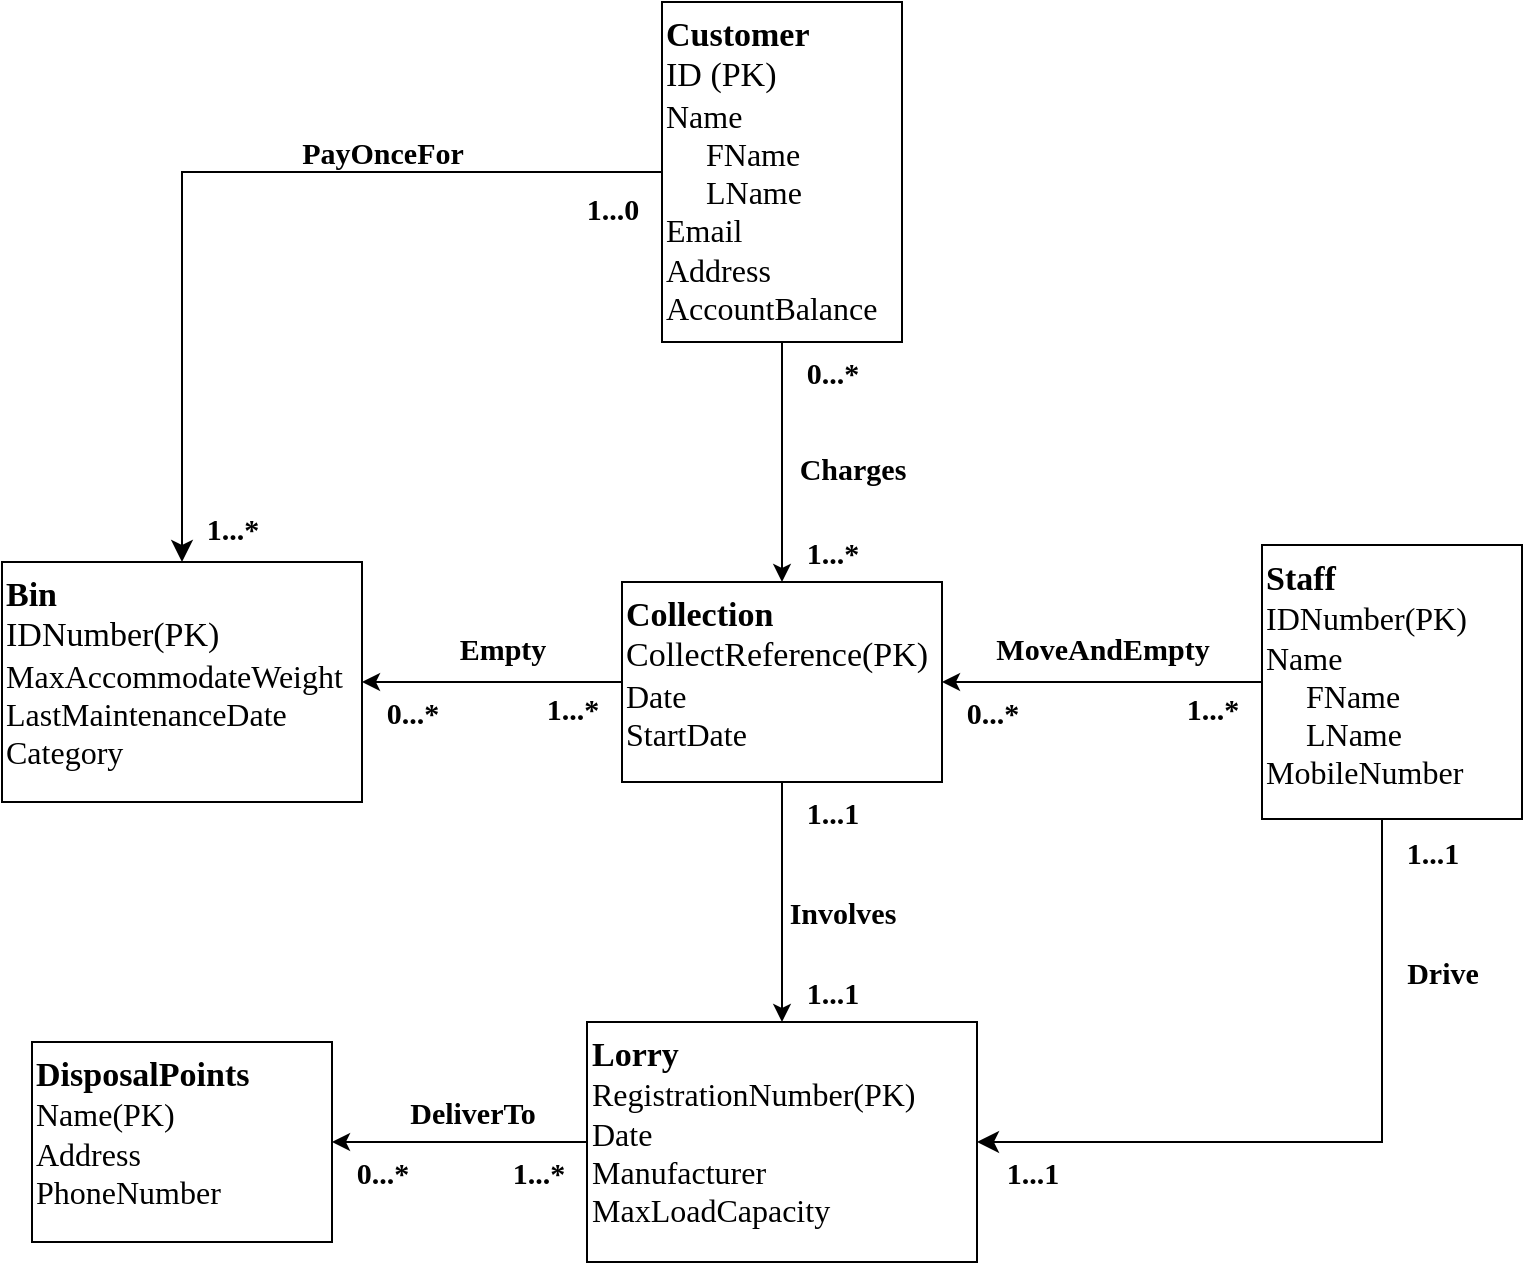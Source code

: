 <mxfile version="24.7.17">
  <diagram name="Page-1" id="0783ab3e-0a74-02c8-0abd-f7b4e66b4bec">
    <mxGraphModel dx="1514" dy="831" grid="1" gridSize="10" guides="1" tooltips="1" connect="1" arrows="1" fold="1" page="1" pageScale="1" pageWidth="850" pageHeight="1100" background="none" math="0" shadow="0">
      <root>
        <mxCell id="0" />
        <mxCell id="1" parent="0" />
        <mxCell id="R1_UvVFgzee-TObWRdF3-6" style="edgeStyle=orthogonalEdgeStyle;rounded=0;orthogonalLoop=1;jettySize=auto;html=1;entryX=0.5;entryY=0;entryDx=0;entryDy=0;" parent="1" source="R1_UvVFgzee-TObWRdF3-2" target="R1_UvVFgzee-TObWRdF3-3" edge="1">
          <mxGeometry relative="1" as="geometry" />
        </mxCell>
        <mxCell id="R1_UvVFgzee-TObWRdF3-2" value="&lt;font style=&quot;font-size: 17px;&quot;&gt;&lt;b style=&quot;&quot;&gt;Customer&lt;/b&gt;&lt;/font&gt;&lt;div style=&quot;font-size: 17px;&quot;&gt;&lt;font style=&quot;font-size: 17px;&quot;&gt;ID (PK)&lt;/font&gt;&lt;/div&gt;&lt;div style=&quot;font-size: 16px;&quot;&gt;&lt;font style=&quot;font-size: 16px;&quot;&gt;Name&lt;/font&gt;&lt;/div&gt;&lt;div style=&quot;font-size: 16px;&quot;&gt;&lt;font style=&quot;font-size: 16px;&quot;&gt;&amp;nbsp; &amp;nbsp; &amp;nbsp;FName&lt;/font&gt;&lt;/div&gt;&lt;div style=&quot;font-size: 16px;&quot;&gt;&lt;font style=&quot;font-size: 16px;&quot;&gt;&amp;nbsp; &amp;nbsp; &amp;nbsp;LName&lt;/font&gt;&lt;/div&gt;&lt;div style=&quot;font-size: 16px;&quot;&gt;&lt;font style=&quot;font-size: 16px;&quot;&gt;Email&lt;/font&gt;&lt;/div&gt;&lt;div style=&quot;font-size: 16px;&quot;&gt;&lt;font style=&quot;font-size: 16px;&quot;&gt;Address&lt;/font&gt;&lt;/div&gt;&lt;div style=&quot;font-size: 16px;&quot;&gt;&lt;font style=&quot;font-size: 16px;&quot;&gt;AccountBalance&lt;/font&gt;&lt;/div&gt;&lt;div style=&quot;font-size: 11px;&quot;&gt;&lt;br&gt;&lt;/div&gt;" style="rounded=0;whiteSpace=wrap;html=1;rotation=0;fillColor=none;fontFamily=Times New Roman;align=left;verticalAlign=top;" parent="1" vertex="1">
          <mxGeometry x="340" y="30" width="120" height="170" as="geometry" />
        </mxCell>
        <mxCell id="R1_UvVFgzee-TObWRdF3-10" style="edgeStyle=orthogonalEdgeStyle;rounded=0;orthogonalLoop=1;jettySize=auto;html=1;entryX=1;entryY=0.5;entryDx=0;entryDy=0;" parent="1" source="R1_UvVFgzee-TObWRdF3-3" target="R1_UvVFgzee-TObWRdF3-9" edge="1">
          <mxGeometry relative="1" as="geometry" />
        </mxCell>
        <mxCell id="R1_UvVFgzee-TObWRdF3-13" style="edgeStyle=orthogonalEdgeStyle;rounded=0;orthogonalLoop=1;jettySize=auto;html=1;entryX=0.5;entryY=0;entryDx=0;entryDy=0;" parent="1" source="R1_UvVFgzee-TObWRdF3-3" target="R1_UvVFgzee-TObWRdF3-11" edge="1">
          <mxGeometry relative="1" as="geometry" />
        </mxCell>
        <mxCell id="R1_UvVFgzee-TObWRdF3-3" value="&lt;font face=&quot;Times New Roman&quot; style=&quot;font-size: 17px;&quot;&gt;&lt;b style=&quot;&quot;&gt;Collection&lt;/b&gt;&lt;/font&gt;&lt;div style=&quot;font-size: 17px;&quot;&gt;&lt;font face=&quot;Times New Roman&quot; style=&quot;font-size: 17px;&quot;&gt;CollectReference&lt;/font&gt;&lt;span style=&quot;font-family: &amp;quot;Times New Roman&amp;quot;; background-color: initial;&quot;&gt;(PK)&lt;/span&gt;&lt;/div&gt;&lt;div style=&quot;font-size: 16px;&quot;&gt;&lt;font face=&quot;Times New Roman&quot; style=&quot;font-size: 16px;&quot;&gt;Date&lt;/font&gt;&lt;/div&gt;&lt;div style=&quot;font-size: 16px;&quot;&gt;&lt;font face=&quot;Times New Roman&quot; style=&quot;font-size: 16px;&quot;&gt;StartDate&lt;/font&gt;&lt;/div&gt;" style="rounded=0;whiteSpace=wrap;html=1;fillColor=none;align=left;verticalAlign=top;" parent="1" vertex="1">
          <mxGeometry x="320" y="320" width="160" height="100" as="geometry" />
        </mxCell>
        <mxCell id="R1_UvVFgzee-TObWRdF3-18" style="edgeStyle=orthogonalEdgeStyle;rounded=0;orthogonalLoop=1;jettySize=auto;html=1;entryX=1;entryY=0.5;entryDx=0;entryDy=0;" parent="1" source="R1_UvVFgzee-TObWRdF3-5" target="R1_UvVFgzee-TObWRdF3-3" edge="1">
          <mxGeometry relative="1" as="geometry" />
        </mxCell>
        <mxCell id="R1_UvVFgzee-TObWRdF3-5" value="&lt;b&gt;&lt;font style=&quot;font-size: 17px;&quot;&gt;Staff&lt;/font&gt;&lt;/b&gt;&lt;div&gt;IDNumber(PK)&lt;/div&gt;&lt;div&gt;Name&lt;/div&gt;&lt;div&gt;&amp;nbsp; &amp;nbsp; &amp;nbsp;FName&lt;/div&gt;&lt;div&gt;&amp;nbsp; &amp;nbsp; &amp;nbsp;LName&lt;/div&gt;&lt;div&gt;MobileNumber&lt;/div&gt;&lt;div&gt;&lt;br&gt;&lt;/div&gt;&lt;div&gt;&lt;br&gt;&lt;/div&gt;" style="rounded=0;whiteSpace=wrap;html=1;fontFamily=Times New Roman;fontSize=16;align=left;verticalAlign=top;fillColor=none;" parent="1" vertex="1">
          <mxGeometry x="640" y="301.5" width="130" height="137" as="geometry" />
        </mxCell>
        <mxCell id="R1_UvVFgzee-TObWRdF3-9" value="&lt;div style=&quot;font-size: 17px;&quot;&gt;&lt;span style=&quot;background-color: initial;&quot;&gt;&lt;font style=&quot;font-size: 17px;&quot; face=&quot;Times New Roman&quot;&gt;&lt;b style=&quot;&quot;&gt;Bin&lt;/b&gt;&lt;/font&gt;&lt;/span&gt;&lt;/div&gt;&lt;div style=&quot;font-size: 17px;&quot;&gt;&lt;font style=&quot;font-size: 17px;&quot; face=&quot;Times New Roman&quot;&gt;IDNumber(PK)&lt;/font&gt;&lt;/div&gt;&lt;div style=&quot;font-size: 16px;&quot;&gt;&lt;font style=&quot;font-size: 16px;&quot; face=&quot;Times New Roman&quot;&gt;MaxAccommodateWeight&lt;/font&gt;&lt;/div&gt;&lt;div style=&quot;font-size: 16px;&quot;&gt;&lt;font style=&quot;font-size: 16px;&quot; face=&quot;Times New Roman&quot;&gt;LastMaintenanceDate&lt;/font&gt;&lt;/div&gt;&lt;div style=&quot;font-size: 16px;&quot;&gt;&lt;span style=&quot;background-color: initial;&quot;&gt;&lt;font style=&quot;font-size: 16px;&quot; face=&quot;Times New Roman&quot;&gt;Category&lt;/font&gt;&lt;/span&gt;&lt;/div&gt;&lt;div style=&quot;font-size: 16px;&quot;&gt;&lt;font face=&quot;Times New Roman&quot; style=&quot;font-size: 16px;&quot;&gt;&lt;br&gt;&lt;/font&gt;&lt;/div&gt;&lt;div&gt;&lt;font face=&quot;Times New Roman&quot;&gt;&lt;br&gt;&lt;/font&gt;&lt;/div&gt;&lt;div&gt;&lt;font face=&quot;Times New Roman&quot;&gt;&lt;br&gt;&lt;/font&gt;&lt;/div&gt;" style="rounded=0;whiteSpace=wrap;html=1;verticalAlign=top;align=left;fillColor=none;" parent="1" vertex="1">
          <mxGeometry x="10" y="310" width="180" height="120" as="geometry" />
        </mxCell>
        <mxCell id="R1_UvVFgzee-TObWRdF3-20" style="edgeStyle=orthogonalEdgeStyle;rounded=0;orthogonalLoop=1;jettySize=auto;html=1;entryX=1;entryY=0.5;entryDx=0;entryDy=0;" parent="1" source="R1_UvVFgzee-TObWRdF3-11" target="R1_UvVFgzee-TObWRdF3-19" edge="1">
          <mxGeometry relative="1" as="geometry" />
        </mxCell>
        <mxCell id="R1_UvVFgzee-TObWRdF3-11" value="&lt;font size=&quot;1&quot; face=&quot;Times New Roman&quot; style=&quot;&quot;&gt;&lt;b style=&quot;font-size: 17px;&quot;&gt;Lorry&lt;/b&gt;&lt;/font&gt;&lt;div style=&quot;font-size: 16px;&quot;&gt;&lt;font style=&quot;font-size: 16px;&quot; face=&quot;Times New Roman&quot;&gt;RegistrationNumber(PK)&lt;/font&gt;&lt;/div&gt;&lt;div style=&quot;font-size: 16px;&quot;&gt;&lt;font style=&quot;font-size: 16px;&quot; face=&quot;Times New Roman&quot;&gt;Date&lt;/font&gt;&lt;/div&gt;&lt;div style=&quot;font-size: 16px;&quot;&gt;&lt;font style=&quot;font-size: 16px;&quot; face=&quot;Times New Roman&quot;&gt;Manufacturer&lt;/font&gt;&lt;/div&gt;&lt;div style=&quot;font-size: 16px;&quot;&gt;&lt;font style=&quot;font-size: 16px;&quot; face=&quot;Times New Roman&quot;&gt;MaxLoadCapacity&lt;/font&gt;&lt;/div&gt;&lt;div&gt;&lt;br&gt;&lt;/div&gt;" style="rounded=0;whiteSpace=wrap;html=1;verticalAlign=top;align=left;fillColor=none;" parent="1" vertex="1">
          <mxGeometry x="302.5" y="540" width="195" height="120" as="geometry" />
        </mxCell>
        <mxCell id="R1_UvVFgzee-TObWRdF3-17" value="" style="edgeStyle=segmentEdgeStyle;endArrow=classic;html=1;curved=0;rounded=0;endSize=8;startSize=8;entryX=1;entryY=0.5;entryDx=0;entryDy=0;" parent="1" source="R1_UvVFgzee-TObWRdF3-5" target="R1_UvVFgzee-TObWRdF3-11" edge="1">
          <mxGeometry width="50" height="50" relative="1" as="geometry">
            <mxPoint x="670" y="520" as="sourcePoint" />
            <mxPoint x="560" y="600" as="targetPoint" />
            <Array as="points">
              <mxPoint x="700" y="600" />
            </Array>
          </mxGeometry>
        </mxCell>
        <mxCell id="R1_UvVFgzee-TObWRdF3-19" value="&lt;font face=&quot;Times New Roman&quot; style=&quot;font-size: 17px;&quot;&gt;&lt;b&gt;DisposalPoints&lt;/b&gt;&lt;/font&gt;&lt;div style=&quot;font-size: 16px;&quot;&gt;&lt;font style=&quot;font-size: 16px;&quot; face=&quot;Times New Roman&quot;&gt;Name(PK)&lt;/font&gt;&lt;/div&gt;&lt;div style=&quot;font-size: 16px;&quot;&gt;&lt;font style=&quot;font-size: 16px;&quot; face=&quot;Times New Roman&quot;&gt;Address&lt;/font&gt;&lt;/div&gt;&lt;div style=&quot;font-size: 16px;&quot;&gt;&lt;font style=&quot;font-size: 16px;&quot; face=&quot;Times New Roman&quot;&gt;PhoneNumber&lt;/font&gt;&lt;/div&gt;" style="rounded=0;whiteSpace=wrap;html=1;align=left;verticalAlign=top;fillColor=none;" parent="1" vertex="1">
          <mxGeometry x="25" y="550" width="150" height="100" as="geometry" />
        </mxCell>
        <mxCell id="R1_UvVFgzee-TObWRdF3-21" value="PayOnceFor" style="text;html=1;align=center;verticalAlign=middle;resizable=0;points=[];autosize=1;strokeColor=none;fillColor=none;fontStyle=1;fontFamily=Times New Roman;fontSize=15;" parent="1" vertex="1">
          <mxGeometry x="150" y="90" width="100" height="30" as="geometry" />
        </mxCell>
        <mxCell id="R1_UvVFgzee-TObWRdF3-22" value="" style="edgeStyle=segmentEdgeStyle;endArrow=classic;html=1;curved=0;rounded=0;endSize=8;startSize=8;exitX=0;exitY=0.5;exitDx=0;exitDy=0;entryX=0.5;entryY=0;entryDx=0;entryDy=0;" parent="1" source="R1_UvVFgzee-TObWRdF3-2" target="R1_UvVFgzee-TObWRdF3-9" edge="1">
          <mxGeometry width="50" height="50" relative="1" as="geometry">
            <mxPoint x="410" y="310" as="sourcePoint" />
            <mxPoint x="110" y="170" as="targetPoint" />
          </mxGeometry>
        </mxCell>
        <mxCell id="R1_UvVFgzee-TObWRdF3-23" value="Charges" style="text;html=1;align=center;verticalAlign=middle;resizable=0;points=[];autosize=1;strokeColor=none;fillColor=none;fontFamily=Times New Roman;fontStyle=1;fontSize=15;" parent="1" vertex="1">
          <mxGeometry x="400" y="248" width="70" height="30" as="geometry" />
        </mxCell>
        <mxCell id="R1_UvVFgzee-TObWRdF3-24" value="Empty" style="text;html=1;align=center;verticalAlign=middle;resizable=0;points=[];autosize=1;strokeColor=none;fillColor=none;fontSize=15;fontFamily=Times New Roman;fontStyle=1" parent="1" vertex="1">
          <mxGeometry x="230" y="338" width="60" height="30" as="geometry" />
        </mxCell>
        <mxCell id="R1_UvVFgzee-TObWRdF3-25" value="&lt;font style=&quot;font-size: 15px;&quot; face=&quot;Times New Roman&quot;&gt;MoveAndEmpty&lt;/font&gt;" style="text;html=1;align=center;verticalAlign=middle;resizable=0;points=[];autosize=1;strokeColor=none;fillColor=none;fontStyle=1" parent="1" vertex="1">
          <mxGeometry x="500" y="338" width="120" height="30" as="geometry" />
        </mxCell>
        <mxCell id="R1_UvVFgzee-TObWRdF3-26" value="&lt;b&gt;&lt;font style=&quot;font-size: 15px;&quot; face=&quot;Times New Roman&quot;&gt;Involves&lt;/font&gt;&lt;/b&gt;" style="text;html=1;align=center;verticalAlign=middle;resizable=0;points=[];autosize=1;strokeColor=none;fillColor=none;" parent="1" vertex="1">
          <mxGeometry x="390" y="470" width="80" height="30" as="geometry" />
        </mxCell>
        <mxCell id="R1_UvVFgzee-TObWRdF3-27" value="&lt;font face=&quot;Times New Roman&quot; style=&quot;font-size: 15px;&quot;&gt;&lt;b&gt;DeliverTo&lt;/b&gt;&lt;/font&gt;" style="text;html=1;align=center;verticalAlign=middle;resizable=0;points=[];autosize=1;strokeColor=none;fillColor=none;" parent="1" vertex="1">
          <mxGeometry x="200" y="570" width="90" height="30" as="geometry" />
        </mxCell>
        <mxCell id="R1_UvVFgzee-TObWRdF3-28" value="&lt;font face=&quot;Times New Roman&quot; style=&quot;font-size: 15px;&quot;&gt;&lt;b&gt;Drive&lt;/b&gt;&lt;/font&gt;" style="text;html=1;align=center;verticalAlign=middle;resizable=0;points=[];autosize=1;strokeColor=none;fillColor=none;" parent="1" vertex="1">
          <mxGeometry x="700" y="500" width="60" height="30" as="geometry" />
        </mxCell>
        <mxCell id="R1_UvVFgzee-TObWRdF3-29" value="1...0" style="text;html=1;align=center;verticalAlign=middle;resizable=0;points=[];autosize=1;strokeColor=none;fillColor=none;fontFamily=Times New Roman;fontSize=15;fontStyle=1" parent="1" vertex="1">
          <mxGeometry x="290" y="118" width="50" height="30" as="geometry" />
        </mxCell>
        <mxCell id="R1_UvVFgzee-TObWRdF3-30" value="1...*" style="text;html=1;align=center;verticalAlign=middle;resizable=0;points=[];autosize=1;strokeColor=none;fillColor=none;fontStyle=1;fontSize=15;fontFamily=Times New Roman;" parent="1" vertex="1">
          <mxGeometry x="100" y="278" width="50" height="30" as="geometry" />
        </mxCell>
        <mxCell id="R1_UvVFgzee-TObWRdF3-32" value="1...*" style="text;html=1;align=center;verticalAlign=middle;resizable=0;points=[];autosize=1;strokeColor=none;fillColor=none;fontStyle=1;fontSize=15;fontFamily=Times New Roman;" parent="1" vertex="1">
          <mxGeometry x="270" y="368" width="50" height="30" as="geometry" />
        </mxCell>
        <mxCell id="R1_UvVFgzee-TObWRdF3-33" value="1...*" style="text;html=1;align=center;verticalAlign=middle;resizable=0;points=[];autosize=1;strokeColor=none;fillColor=none;fontStyle=1;fontSize=15;fontFamily=Times New Roman;" parent="1" vertex="1">
          <mxGeometry x="252.5" y="600" width="50" height="30" as="geometry" />
        </mxCell>
        <mxCell id="R1_UvVFgzee-TObWRdF3-34" value="1...*" style="text;html=1;align=center;verticalAlign=middle;resizable=0;points=[];autosize=1;strokeColor=none;fillColor=none;fontStyle=1;fontSize=15;fontFamily=Times New Roman;" parent="1" vertex="1">
          <mxGeometry x="590" y="368" width="50" height="30" as="geometry" />
        </mxCell>
        <mxCell id="R1_UvVFgzee-TObWRdF3-35" value="1...*" style="text;html=1;align=center;verticalAlign=middle;resizable=0;points=[];autosize=1;strokeColor=none;fillColor=none;fontStyle=1;fontSize=15;fontFamily=Times New Roman;" parent="1" vertex="1">
          <mxGeometry x="400" y="290" width="50" height="30" as="geometry" />
        </mxCell>
        <mxCell id="R1_UvVFgzee-TObWRdF3-36" value="1...1" style="text;html=1;align=center;verticalAlign=middle;resizable=0;points=[];autosize=1;strokeColor=none;fillColor=none;fontStyle=1;fontSize=15;fontFamily=Times New Roman;" parent="1" vertex="1">
          <mxGeometry x="500" y="600" width="50" height="30" as="geometry" />
        </mxCell>
        <mxCell id="R1_UvVFgzee-TObWRdF3-37" value="1...1" style="text;html=1;align=center;verticalAlign=middle;resizable=0;points=[];autosize=1;strokeColor=none;fillColor=none;fontStyle=1;fontSize=15;fontFamily=Times New Roman;" parent="1" vertex="1">
          <mxGeometry x="400" y="420" width="50" height="30" as="geometry" />
        </mxCell>
        <mxCell id="R1_UvVFgzee-TObWRdF3-39" value="1...1" style="text;html=1;align=center;verticalAlign=middle;resizable=0;points=[];autosize=1;strokeColor=none;fillColor=none;fontStyle=1;fontSize=15;fontFamily=Times New Roman;" parent="1" vertex="1">
          <mxGeometry x="400" y="510" width="50" height="30" as="geometry" />
        </mxCell>
        <mxCell id="R1_UvVFgzee-TObWRdF3-40" value="1...1" style="text;html=1;align=center;verticalAlign=middle;resizable=0;points=[];autosize=1;strokeColor=none;fillColor=none;fontStyle=1;fontSize=15;fontFamily=Times New Roman;" parent="1" vertex="1">
          <mxGeometry x="700" y="440" width="50" height="30" as="geometry" />
        </mxCell>
        <mxCell id="R1_UvVFgzee-TObWRdF3-41" value="0...*" style="text;html=1;align=center;verticalAlign=middle;resizable=0;points=[];autosize=1;strokeColor=none;fillColor=none;fontStyle=1;fontSize=15;fontFamily=Times New Roman;" parent="1" vertex="1">
          <mxGeometry x="400" y="200" width="50" height="30" as="geometry" />
        </mxCell>
        <mxCell id="R1_UvVFgzee-TObWRdF3-42" value="0...*" style="text;html=1;align=center;verticalAlign=middle;resizable=0;points=[];autosize=1;strokeColor=none;fillColor=none;fontStyle=1;fontSize=15;fontFamily=Times New Roman;" parent="1" vertex="1">
          <mxGeometry x="190" y="370" width="50" height="30" as="geometry" />
        </mxCell>
        <mxCell id="R1_UvVFgzee-TObWRdF3-43" value="0...*" style="text;html=1;align=center;verticalAlign=middle;resizable=0;points=[];autosize=1;strokeColor=none;fillColor=none;fontStyle=1;fontSize=15;fontFamily=Times New Roman;" parent="1" vertex="1">
          <mxGeometry x="175" y="600" width="50" height="30" as="geometry" />
        </mxCell>
        <mxCell id="R1_UvVFgzee-TObWRdF3-44" value="0...*" style="text;html=1;align=center;verticalAlign=middle;resizable=0;points=[];autosize=1;strokeColor=none;fillColor=none;fontStyle=1;fontSize=15;fontFamily=Times New Roman;" parent="1" vertex="1">
          <mxGeometry x="480" y="370" width="50" height="30" as="geometry" />
        </mxCell>
      </root>
    </mxGraphModel>
  </diagram>
</mxfile>
